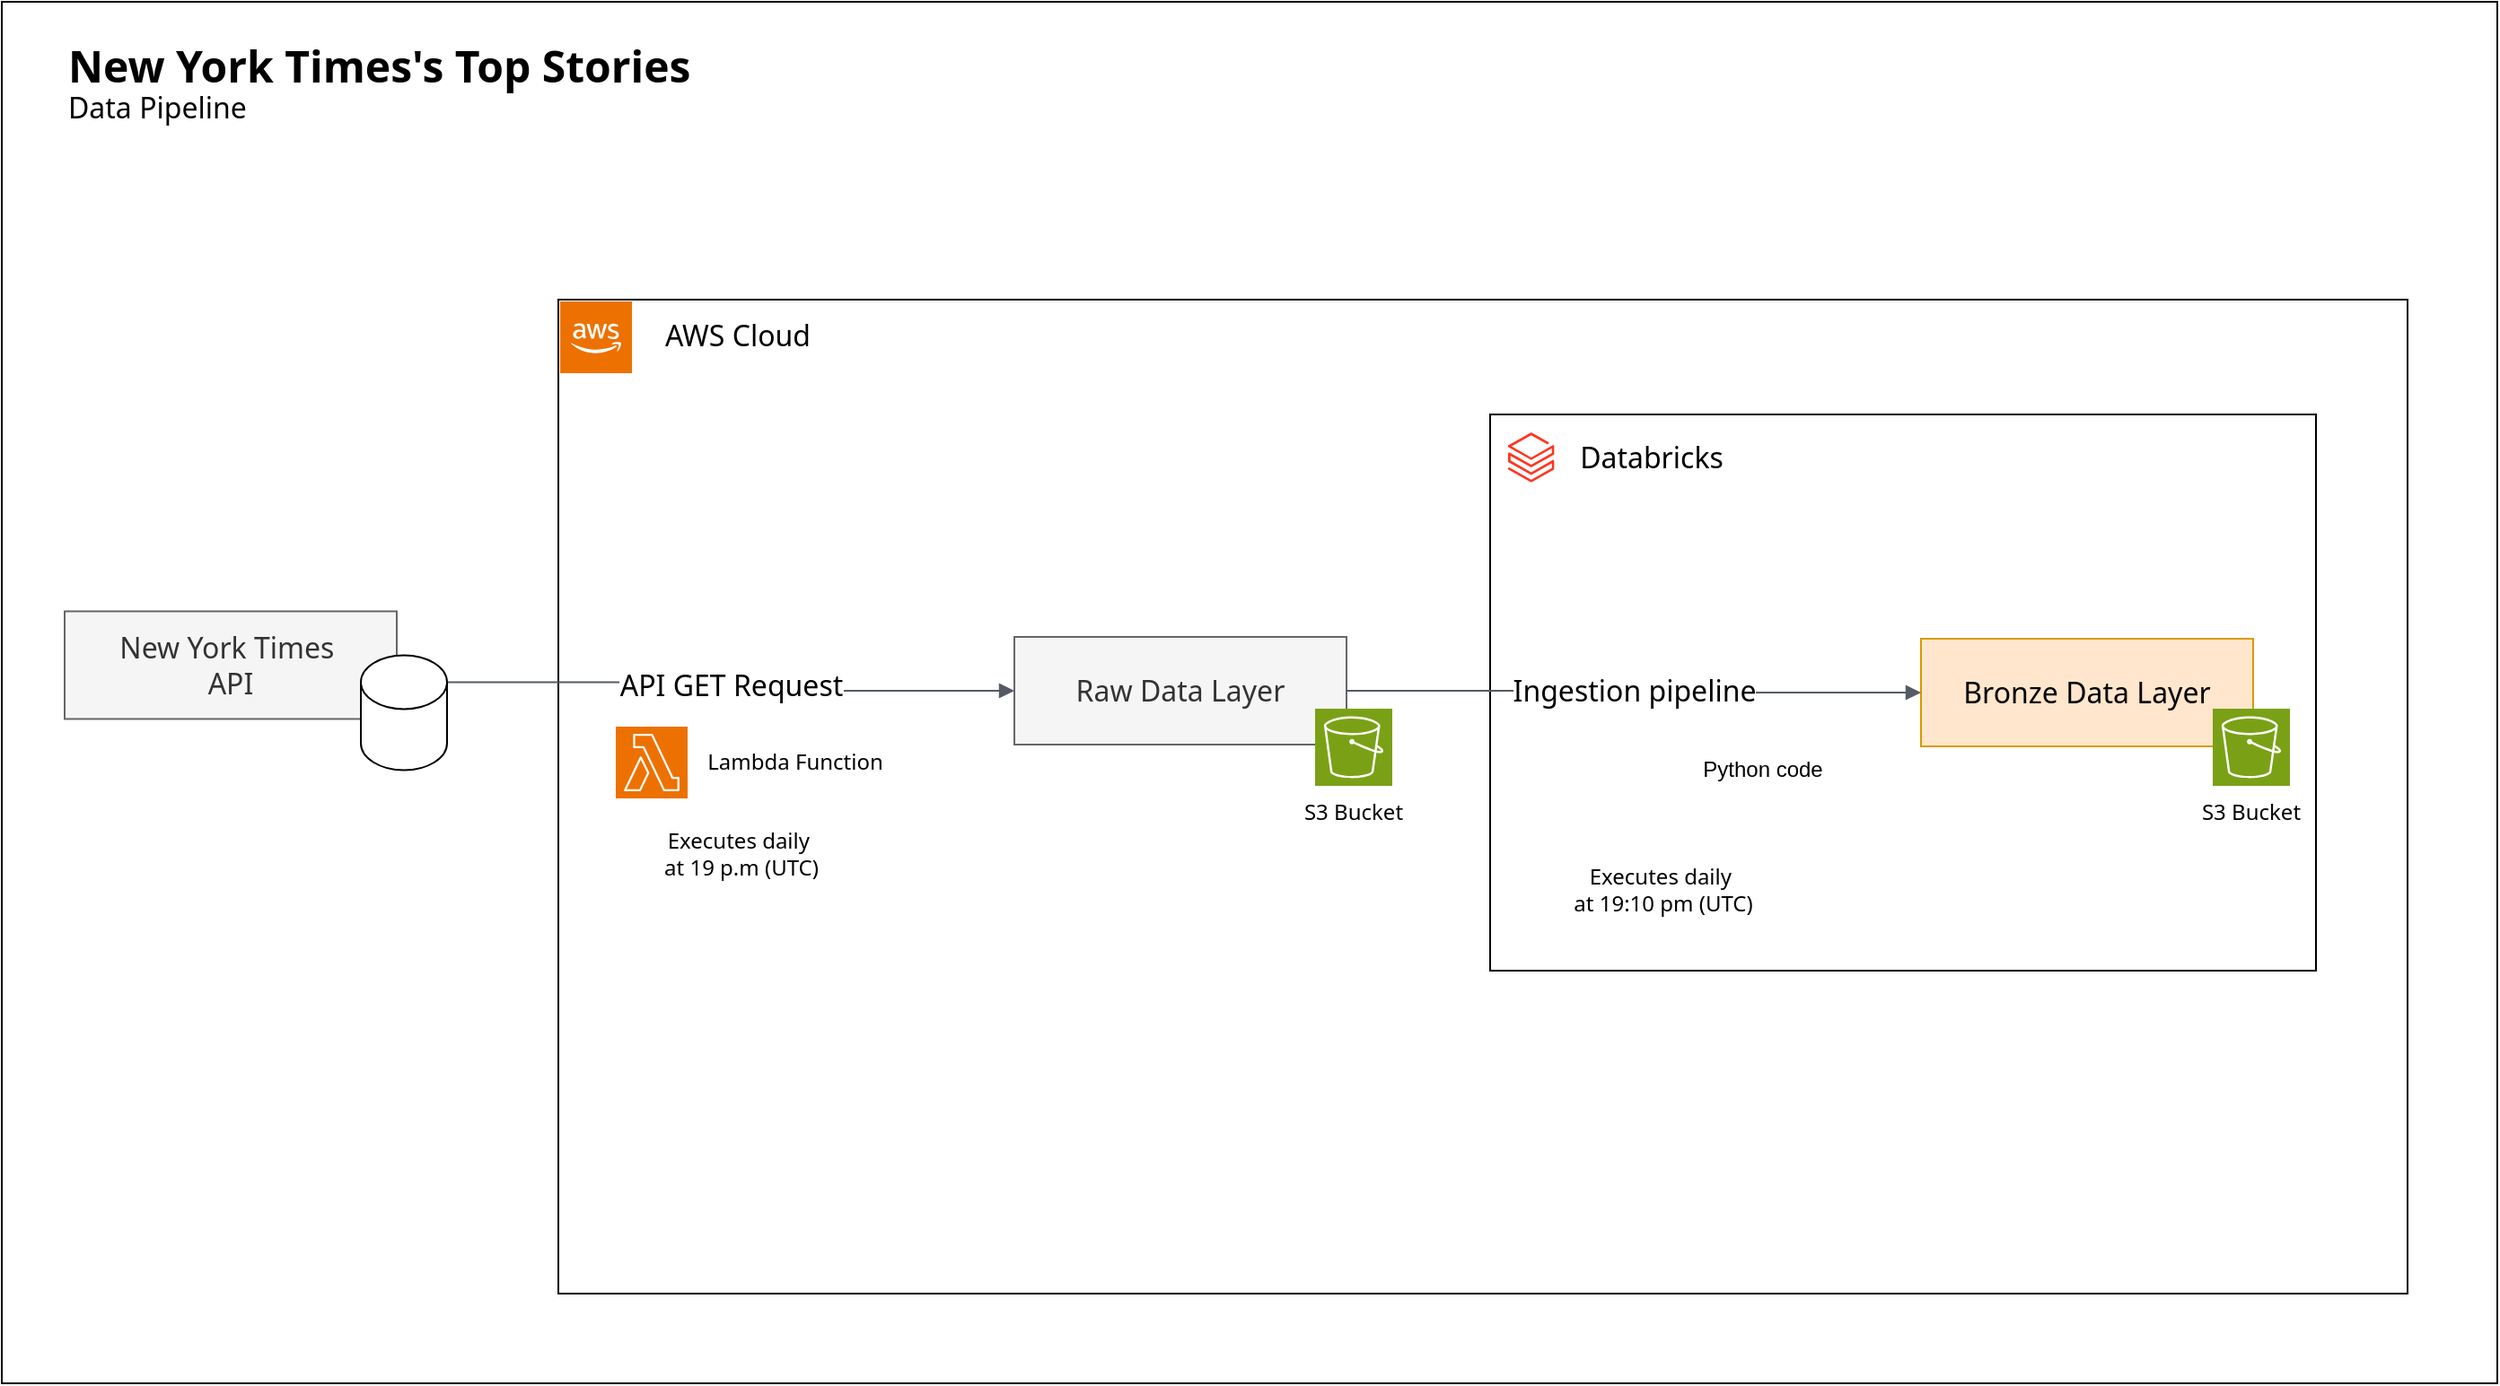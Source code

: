 <mxfile version="28.1.2">
  <diagram name="Página-1" id="ElHuQjaz6n3vPtM-nPcP">
    <mxGraphModel grid="1" page="1" gridSize="10" guides="1" tooltips="1" connect="1" arrows="1" fold="1" pageScale="1" pageWidth="827" pageHeight="1169" math="0" shadow="0">
      <root>
        <mxCell id="0" />
        <mxCell id="1" parent="0" />
        <mxCell id="KhivbM83kpZXLupFgvCl-2" value="" style="whiteSpace=wrap;html=1;fillColor=default;fontFamily=Segoe UI;" vertex="1" parent="1">
          <mxGeometry x="10" y="10" width="1390" height="770" as="geometry" />
        </mxCell>
        <mxCell id="KhivbM83kpZXLupFgvCl-5" value="" style="whiteSpace=wrap;html=1;fillColor=none;fontFamily=Segoe UI;" vertex="1" parent="1">
          <mxGeometry x="320" y="176" width="1030" height="554" as="geometry" />
        </mxCell>
        <mxCell id="s6ca1SVLhnaKsL50BTrl-5" value="" style="whiteSpace=wrap;html=1;fillColor=none;fontFamily=Segoe UI;" vertex="1" parent="1">
          <mxGeometry x="839" y="240" width="460" height="310" as="geometry" />
        </mxCell>
        <mxCell id="KhivbM83kpZXLupFgvCl-1" value="&lt;font style=&quot;font-size: 24px;&quot;&gt;&lt;b style=&quot;&quot;&gt;New York Times&#39;s Top Stories&lt;/b&gt;&lt;/font&gt;&lt;div&gt;&lt;font style=&quot;font-size: 16px;&quot;&gt;Data Pipeline&lt;/font&gt;&lt;/div&gt;" style="text;html=1;align=left;verticalAlign=middle;whiteSpace=wrap;rounded=0;spacingTop=0;spacing=2;fontFamily=Segoe UI;" vertex="1" parent="1">
          <mxGeometry x="45" y="40" width="600" height="30" as="geometry" />
        </mxCell>
        <mxCell id="KhivbM83kpZXLupFgvCl-6" value="API GET Request" style="edgeStyle=orthogonalEdgeStyle;html=1;endArrow=block;elbow=vertical;startArrow=none;endFill=1;strokeColor=#545B64;rounded=0;exitX=1;exitY=0;exitDx=0;exitDy=15;exitPerimeter=0;entryX=0;entryY=0.5;entryDx=0;entryDy=0;fontFamily=Segoe UI;fontSize=16;" edge="1" parent="1" source="KhivbM83kpZXLupFgvCl-3" target="KhivbM83kpZXLupFgvCl-18">
          <mxGeometry x="-0.002" width="100" relative="1" as="geometry">
            <mxPoint x="320" y="434" as="sourcePoint" />
            <mxPoint x="380" y="644" as="targetPoint" />
            <mxPoint as="offset" />
          </mxGeometry>
        </mxCell>
        <mxCell id="KhivbM83kpZXLupFgvCl-13" value="" style="sketch=0;points=[[0,0,0],[0.25,0,0],[0.5,0,0],[0.75,0,0],[1,0,0],[0,1,0],[0.25,1,0],[0.5,1,0],[0.75,1,0],[1,1,0],[0,0.25,0],[0,0.5,0],[0,0.75,0],[1,0.25,0],[1,0.5,0],[1,0.75,0]];outlineConnect=0;fontColor=#232F3E;fillColor=#ED7100;strokeColor=#ffffff;dashed=0;verticalLabelPosition=bottom;verticalAlign=top;align=center;html=1;fontSize=12;fontStyle=0;aspect=fixed;shape=mxgraph.aws4.resourceIcon;resIcon=mxgraph.aws4.lambda;fontFamily=Segoe UI;" vertex="1" parent="1">
          <mxGeometry x="352" y="414" width="40" height="40" as="geometry" />
        </mxCell>
        <mxCell id="KhivbM83kpZXLupFgvCl-14" value="" style="outlineConnect=0;dashed=0;verticalLabelPosition=bottom;verticalAlign=top;align=center;html=1;shape=mxgraph.aws3.cloud_2;aspect=fixed;labelBackgroundColor=light-dark(#FFFFFF,#FFFFFF);fillColor=light-dark(#ed7100, #36210a);fontFamily=Segoe UI;strokeColor=#d79b00;" vertex="1" parent="1">
          <mxGeometry x="321" y="177" width="40" height="40" as="geometry" />
        </mxCell>
        <mxCell id="KhivbM83kpZXLupFgvCl-15" value="&lt;div&gt;&lt;span style=&quot;background-color: transparent; color: light-dark(rgb(0, 0, 0), rgb(255, 255, 255));&quot;&gt;Lambda Function&lt;/span&gt;&lt;/div&gt;" style="text;html=1;align=center;verticalAlign=middle;whiteSpace=wrap;rounded=0;fontFamily=Segoe UI;" vertex="1" parent="1">
          <mxGeometry x="382" y="419" width="140" height="30" as="geometry" />
        </mxCell>
        <mxCell id="KhivbM83kpZXLupFgvCl-17" value="" style="image;aspect=fixed;html=1;points=[];align=center;fontSize=12;image=img/lib/azure2/analytics/Azure_Databricks.svg;fontFamily=Segoe UI;imageBackground=default;" vertex="1" parent="1">
          <mxGeometry x="849" y="250" width="25.77" height="27.9" as="geometry" />
        </mxCell>
        <mxCell id="KhivbM83kpZXLupFgvCl-18" value="Raw Data Layer" style="rounded=0;whiteSpace=wrap;html=1;fontFamily=Segoe UI;fontSize=16;fillColor=#f5f5f5;strokeColor=#666666;fontColor=#333333;" vertex="1" parent="1">
          <mxGeometry x="574" y="364" width="185" height="60" as="geometry" />
        </mxCell>
        <mxCell id="KhivbM83kpZXLupFgvCl-10" value="" style="sketch=0;points=[[0,0,0],[0.25,0,0],[0.5,0,0],[0.75,0,0],[1,0,0],[0,1,0],[0.25,1,0],[0.5,1,0],[0.75,1,0],[1,1,0],[0,0.25,0],[0,0.5,0],[0,0.75,0],[1,0.25,0],[1,0.5,0],[1,0.75,0]];outlineConnect=0;fontColor=#232F3E;fillColor=#7AA116;strokeColor=#ffffff;dashed=0;verticalLabelPosition=bottom;verticalAlign=top;align=center;html=1;fontSize=12;fontStyle=0;aspect=fixed;shape=mxgraph.aws4.resourceIcon;resIcon=mxgraph.aws4.s3;fontFamily=Segoe UI;" vertex="1" parent="1">
          <mxGeometry x="741.5" y="404" width="43" height="43" as="geometry" />
        </mxCell>
        <mxCell id="KhivbM83kpZXLupFgvCl-11" value="&lt;div&gt;S3 Bucket&lt;/div&gt;" style="text;html=1;align=center;verticalAlign=middle;whiteSpace=wrap;rounded=0;fontFamily=Segoe UI;" vertex="1" parent="1">
          <mxGeometry x="727" y="447" width="72" height="30" as="geometry" />
        </mxCell>
        <mxCell id="s6ca1SVLhnaKsL50BTrl-4" value="AWS Cloud" style="text;html=1;align=center;verticalAlign=middle;whiteSpace=wrap;rounded=0;fontFamily=Segoe UI;fontSize=16;" vertex="1" parent="1">
          <mxGeometry x="370" y="181" width="100" height="30" as="geometry" />
        </mxCell>
        <mxCell id="s6ca1SVLhnaKsL50BTrl-6" value="Databricks" style="text;html=1;align=center;verticalAlign=middle;whiteSpace=wrap;rounded=0;fontFamily=Segoe UI;fontSize=16;" vertex="1" parent="1">
          <mxGeometry x="879" y="248.95" width="100" height="30" as="geometry" />
        </mxCell>
        <mxCell id="s6ca1SVLhnaKsL50BTrl-7" value="Bronze Data Layer" style="rounded=0;whiteSpace=wrap;html=1;fontFamily=Segoe UI;fontSize=16;fillColor=#ffe6cc;strokeColor=#d79b00;" vertex="1" parent="1">
          <mxGeometry x="1079" y="365" width="185" height="60" as="geometry" />
        </mxCell>
        <mxCell id="s6ca1SVLhnaKsL50BTrl-9" value="Ingestion pipeline" style="edgeStyle=orthogonalEdgeStyle;html=1;endArrow=block;elbow=vertical;startArrow=none;endFill=1;strokeColor=#545B64;rounded=0;exitX=1;exitY=0.5;exitDx=0;exitDy=0;entryX=0;entryY=0.5;entryDx=0;entryDy=0;fontFamily=Segoe UI;fontSize=16;" edge="1" parent="1" source="KhivbM83kpZXLupFgvCl-18" target="s6ca1SVLhnaKsL50BTrl-7">
          <mxGeometry x="-0.003" width="100" relative="1" as="geometry">
            <mxPoint x="649" y="520" as="sourcePoint" />
            <mxPoint x="1019" y="520" as="targetPoint" />
            <mxPoint as="offset" />
          </mxGeometry>
        </mxCell>
        <mxCell id="s6ca1SVLhnaKsL50BTrl-14" value="" style="shape=image;html=1;verticalAlign=top;verticalLabelPosition=bottom;labelBackgroundColor=#ffffff;imageAspect=0;aspect=fixed;image=https://icons.diagrams.net/icon-cache1/Long_shadow_web_icons-2008/python-943.svg" vertex="1" parent="1">
          <mxGeometry x="860" y="412" width="62" height="62" as="geometry" />
        </mxCell>
        <mxCell id="s6ca1SVLhnaKsL50BTrl-15" value="" style="sketch=0;points=[[0,0,0],[0.25,0,0],[0.5,0,0],[0.75,0,0],[1,0,0],[0,1,0],[0.25,1,0],[0.5,1,0],[0.75,1,0],[1,1,0],[0,0.25,0],[0,0.5,0],[0,0.75,0],[1,0.25,0],[1,0.5,0],[1,0.75,0]];outlineConnect=0;fontColor=#232F3E;fillColor=#7AA116;strokeColor=#ffffff;dashed=0;verticalLabelPosition=bottom;verticalAlign=top;align=center;html=1;fontSize=12;fontStyle=0;aspect=fixed;shape=mxgraph.aws4.resourceIcon;resIcon=mxgraph.aws4.s3;fontFamily=Segoe UI;" vertex="1" parent="1">
          <mxGeometry x="1241.5" y="404" width="43" height="43" as="geometry" />
        </mxCell>
        <mxCell id="s6ca1SVLhnaKsL50BTrl-16" value="&lt;div&gt;S3 Bucket&lt;/div&gt;" style="text;html=1;align=center;verticalAlign=middle;whiteSpace=wrap;rounded=0;fontFamily=Segoe UI;" vertex="1" parent="1">
          <mxGeometry x="1227" y="447" width="72" height="30" as="geometry" />
        </mxCell>
        <mxCell id="s6ca1SVLhnaKsL50BTrl-17" value="Python code" style="text;html=1;align=center;verticalAlign=middle;whiteSpace=wrap;rounded=0;" vertex="1" parent="1">
          <mxGeometry x="951" y="420" width="80" height="35" as="geometry" />
        </mxCell>
        <mxCell id="s6ca1SVLhnaKsL50BTrl-23" value="Executes daily&amp;nbsp;&lt;div&gt;at&amp;nbsp;&lt;span style=&quot;background-color: transparent; color: light-dark(rgb(0, 0, 0), rgb(255, 255, 255));&quot;&gt;19 p.m (UTC)&lt;/span&gt;&lt;/div&gt;" style="text;html=1;align=center;verticalAlign=middle;whiteSpace=wrap;rounded=0;fontFamily=Segoe UI;" vertex="1" parent="1">
          <mxGeometry x="352" y="470" width="140" height="30" as="geometry" />
        </mxCell>
        <mxCell id="s6ca1SVLhnaKsL50BTrl-24" value="Executes daily&amp;nbsp;&lt;div&gt;at 19:10 pm (UTC)&lt;/div&gt;" style="text;html=1;align=center;verticalAlign=middle;whiteSpace=wrap;rounded=0;fontFamily=Segoe UI;" vertex="1" parent="1">
          <mxGeometry x="860" y="490" width="151" height="30" as="geometry" />
        </mxCell>
        <mxCell id="3-xc-dx4xLO0Wtygw8XD-3" value="" style="group" connectable="0" vertex="1" parent="1">
          <mxGeometry x="45" y="349.73" width="213" height="88.54" as="geometry" />
        </mxCell>
        <mxCell id="3-xc-dx4xLO0Wtygw8XD-1" value="New York Times&amp;nbsp;&lt;div&gt;API&lt;/div&gt;" style="rounded=0;whiteSpace=wrap;html=1;fontFamily=Segoe UI;fontSize=16;fillColor=#f5f5f5;strokeColor=#666666;fontColor=#333333;" vertex="1" parent="3-xc-dx4xLO0Wtygw8XD-3">
          <mxGeometry width="185" height="60" as="geometry" />
        </mxCell>
        <mxCell id="KhivbM83kpZXLupFgvCl-3" value="" style="shape=cylinder3;whiteSpace=wrap;html=1;boundedLbl=1;backgroundOutline=1;size=15;fontFamily=Segoe UI;aspect=fixed;" vertex="1" parent="3-xc-dx4xLO0Wtygw8XD-3">
          <mxGeometry x="165" y="24.5" width="48" height="64.04" as="geometry" />
        </mxCell>
      </root>
    </mxGraphModel>
  </diagram>
</mxfile>
